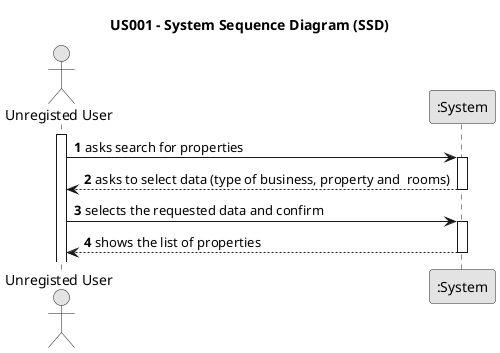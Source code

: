 @startuml
skinparam monochrome true
skinparam packageStyle rectangle
skinparam shadowing false

title US001 - System Sequence Diagram (SSD)

autonumber

actor "Unregisted User" as Uu

participant ":System" as System

activate Uu

    Uu -> System : asks search for properties
    activate System

        System --> Uu : asks to select data (type of business, property and  rooms)
    deactivate System

    Uu -> System : selects the requested data and confirm
    activate System


    System --> Uu: shows the list of properties
    deactivate System

@enduml